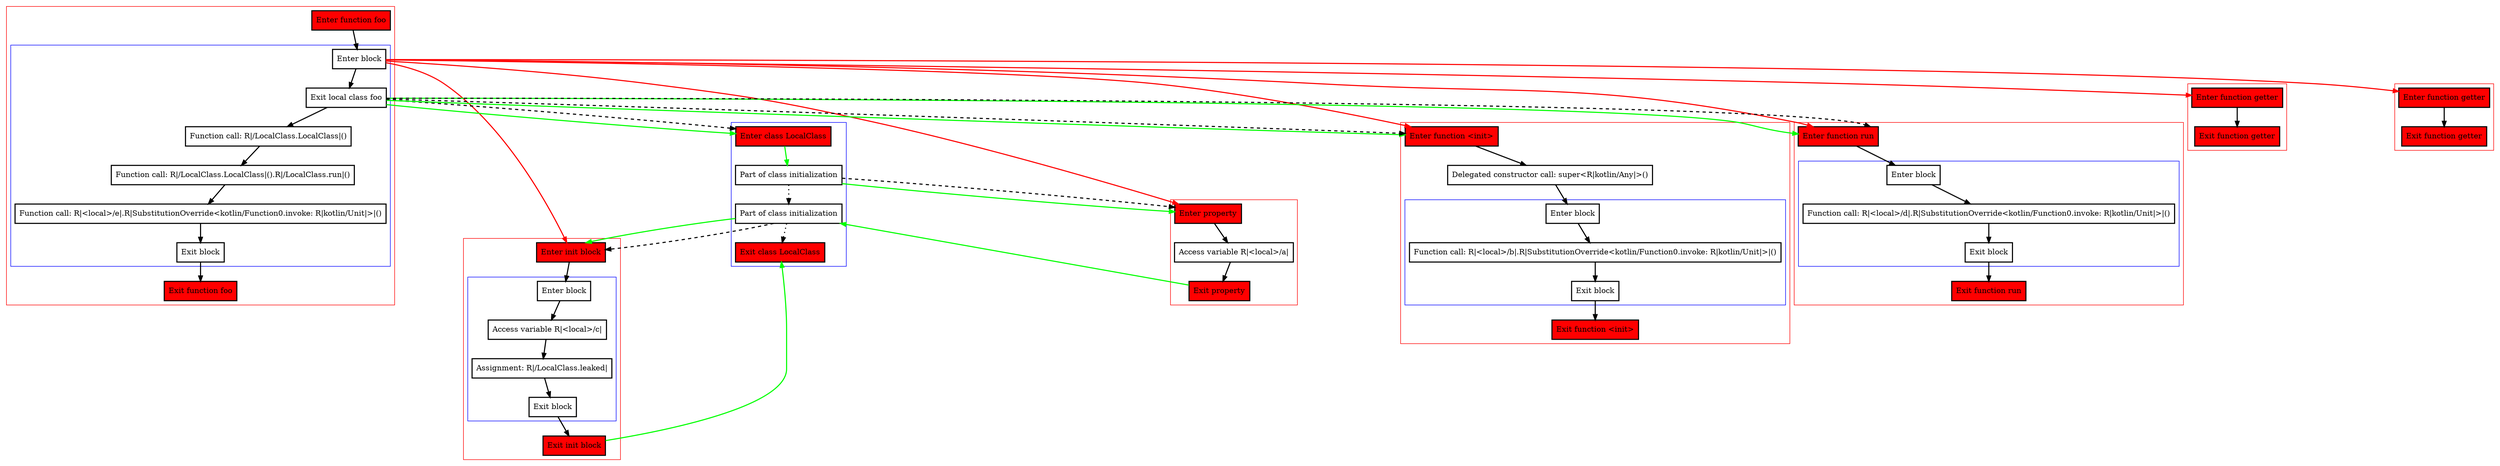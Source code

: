 digraph inLocalClass_kt {
    graph [nodesep=3]
    node [shape=box penwidth=2]
    edge [penwidth=2]

    subgraph cluster_0 {
        color=red
        0 [label="Enter function foo" style="filled" fillcolor=red];
        subgraph cluster_1 {
            color=blue
            1 [label="Enter block"];
            2 [label="Exit local class foo"];
            3 [label="Function call: R|/LocalClass.LocalClass|()"];
            4 [label="Function call: R|/LocalClass.LocalClass|().R|/LocalClass.run|()"];
            5 [label="Function call: R|<local>/e|.R|SubstitutionOverride<kotlin/Function0.invoke: R|kotlin/Unit|>|()"];
            6 [label="Exit block"];
        }
        7 [label="Exit function foo" style="filled" fillcolor=red];
    }
    subgraph cluster_2 {
        color=blue
        8 [label="Enter class LocalClass" style="filled" fillcolor=red];
        9 [label="Part of class initialization"];
        10 [label="Part of class initialization"];
        11 [label="Exit class LocalClass" style="filled" fillcolor=red];
    }
    0 -> {1};
    1 -> {2};
    1 -> {14 12 17 19 25 31} [color=red];
    2 -> {3};
    2 -> {19 31 8} [color=green];
    2 -> {19 31 8} [style=dashed];
    3 -> {4};
    4 -> {5};
    5 -> {6};
    6 -> {7};
    8 -> {9} [color=green];
    9 -> {10} [style=dotted];
    9 -> {14} [color=green];
    9 -> {14} [style=dashed];
    10 -> {11} [style=dotted];
    10 -> {25} [color=green];
    10 -> {25} [style=dashed];

    subgraph cluster_3 {
        color=red
        12 [label="Enter function getter" style="filled" fillcolor=red];
        13 [label="Exit function getter" style="filled" fillcolor=red];
    }
    12 -> {13};

    subgraph cluster_4 {
        color=red
        14 [label="Enter property" style="filled" fillcolor=red];
        15 [label="Access variable R|<local>/a|"];
        16 [label="Exit property" style="filled" fillcolor=red];
    }
    14 -> {15};
    15 -> {16};
    16 -> {10} [color=green];

    subgraph cluster_5 {
        color=red
        17 [label="Enter function getter" style="filled" fillcolor=red];
        18 [label="Exit function getter" style="filled" fillcolor=red];
    }
    17 -> {18};

    subgraph cluster_6 {
        color=red
        19 [label="Enter function <init>" style="filled" fillcolor=red];
        20 [label="Delegated constructor call: super<R|kotlin/Any|>()"];
        subgraph cluster_7 {
            color=blue
            21 [label="Enter block"];
            22 [label="Function call: R|<local>/b|.R|SubstitutionOverride<kotlin/Function0.invoke: R|kotlin/Unit|>|()"];
            23 [label="Exit block"];
        }
        24 [label="Exit function <init>" style="filled" fillcolor=red];
    }
    19 -> {20};
    20 -> {21};
    21 -> {22};
    22 -> {23};
    23 -> {24};

    subgraph cluster_8 {
        color=red
        25 [label="Enter init block" style="filled" fillcolor=red];
        subgraph cluster_9 {
            color=blue
            26 [label="Enter block"];
            27 [label="Access variable R|<local>/c|"];
            28 [label="Assignment: R|/LocalClass.leaked|"];
            29 [label="Exit block"];
        }
        30 [label="Exit init block" style="filled" fillcolor=red];
    }
    25 -> {26};
    26 -> {27};
    27 -> {28};
    28 -> {29};
    29 -> {30};
    30 -> {11} [color=green];

    subgraph cluster_10 {
        color=red
        31 [label="Enter function run" style="filled" fillcolor=red];
        subgraph cluster_11 {
            color=blue
            32 [label="Enter block"];
            33 [label="Function call: R|<local>/d|.R|SubstitutionOverride<kotlin/Function0.invoke: R|kotlin/Unit|>|()"];
            34 [label="Exit block"];
        }
        35 [label="Exit function run" style="filled" fillcolor=red];
    }
    31 -> {32};
    32 -> {33};
    33 -> {34};
    34 -> {35};

}
